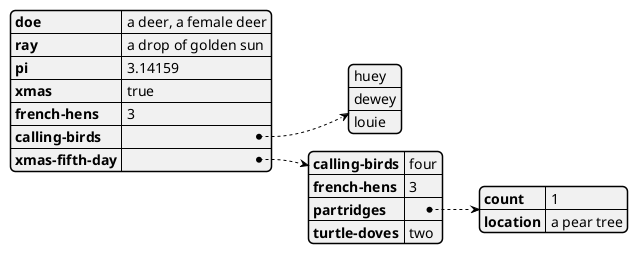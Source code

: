 @startyaml
doe: "a deer, a female deer"
ray: "a drop of golden sun"
pi: 3.14159
xmas: true
french-hens: 3
calling-birds: 
	- huey
	- dewey
	- louie
xmas-fifth-day: 
	calling-birds: four
	french-hens: 3
	partridges: 
		count: 1
		location: "a pear tree"
	turtle-doves: two
@endyaml
